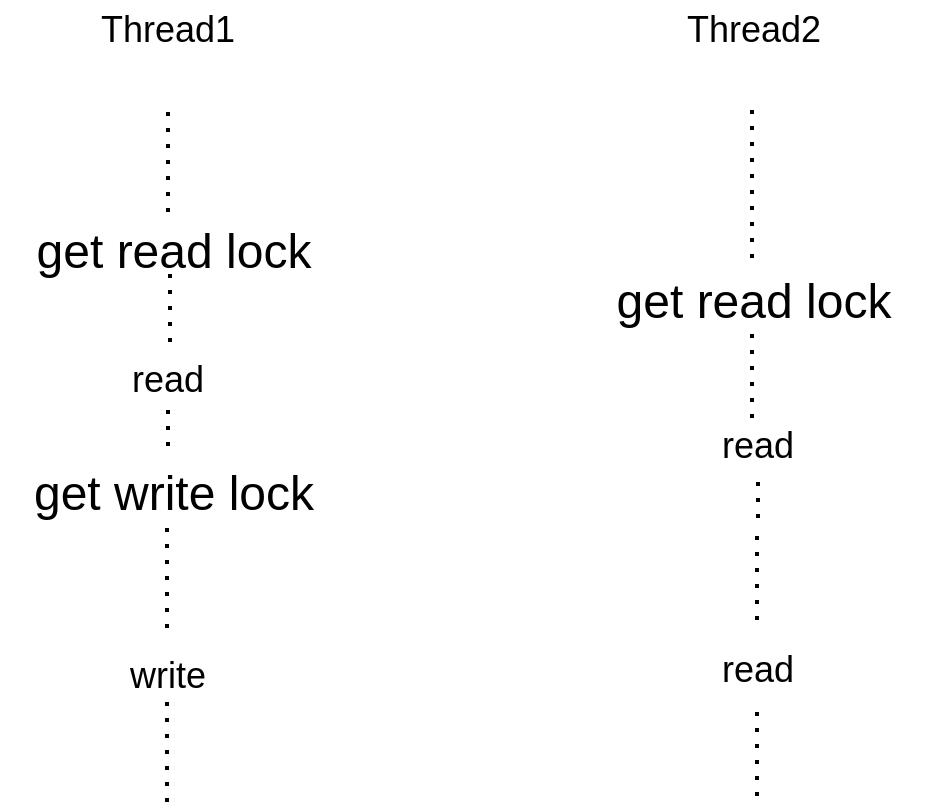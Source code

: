 <mxfile version="15.5.8" type="github">
  <diagram id="8J6REUTBVD5T_vvjOBfp" name="Page-1">
    <mxGraphModel dx="1038" dy="585" grid="0" gridSize="10" guides="1" tooltips="1" connect="1" arrows="1" fold="1" page="1" pageScale="1" pageWidth="1654" pageHeight="1169" math="0" shadow="0">
      <root>
        <mxCell id="0" />
        <mxCell id="1" parent="0" />
        <mxCell id="pVNb5r3wGCHKJoaLm37f-1" value="" style="endArrow=none;dashed=1;html=1;dashPattern=1 3;strokeWidth=2;rounded=0;" edge="1" parent="1">
          <mxGeometry width="50" height="50" relative="1" as="geometry">
            <mxPoint x="222" y="138" as="sourcePoint" />
            <mxPoint x="222" y="82" as="targetPoint" />
          </mxGeometry>
        </mxCell>
        <mxCell id="pVNb5r3wGCHKJoaLm37f-2" value="&lt;font style=&quot;font-size: 24px&quot;&gt;get read lock&lt;/font&gt;" style="text;html=1;strokeColor=none;fillColor=none;align=center;verticalAlign=middle;whiteSpace=wrap;rounded=0;" vertex="1" parent="1">
          <mxGeometry x="138" y="147" width="174" height="22" as="geometry" />
        </mxCell>
        <mxCell id="pVNb5r3wGCHKJoaLm37f-3" value="" style="endArrow=none;dashed=1;html=1;dashPattern=1 3;strokeWidth=2;rounded=0;" edge="1" parent="1">
          <mxGeometry width="50" height="50" relative="1" as="geometry">
            <mxPoint x="223" y="203" as="sourcePoint" />
            <mxPoint x="223" y="169" as="targetPoint" />
          </mxGeometry>
        </mxCell>
        <mxCell id="pVNb5r3wGCHKJoaLm37f-4" value="&lt;font style=&quot;font-size: 24px&quot;&gt;get write lock&lt;br&gt;&lt;/font&gt;" style="text;html=1;strokeColor=none;fillColor=none;align=center;verticalAlign=middle;whiteSpace=wrap;rounded=0;" vertex="1" parent="1">
          <mxGeometry x="138" y="268" width="174" height="22" as="geometry" />
        </mxCell>
        <mxCell id="pVNb5r3wGCHKJoaLm37f-5" value="" style="endArrow=none;dashed=1;html=1;dashPattern=1 3;strokeWidth=2;rounded=0;" edge="1" parent="1">
          <mxGeometry width="50" height="50" relative="1" as="geometry">
            <mxPoint x="514" y="161" as="sourcePoint" />
            <mxPoint x="514" y="82" as="targetPoint" />
          </mxGeometry>
        </mxCell>
        <mxCell id="pVNb5r3wGCHKJoaLm37f-6" value="&lt;font style=&quot;font-size: 24px&quot;&gt;get read lock&lt;/font&gt;" style="text;html=1;strokeColor=none;fillColor=none;align=center;verticalAlign=middle;whiteSpace=wrap;rounded=0;" vertex="1" parent="1">
          <mxGeometry x="428" y="172" width="174" height="22" as="geometry" />
        </mxCell>
        <mxCell id="pVNb5r3wGCHKJoaLm37f-7" value="" style="endArrow=none;dashed=1;html=1;dashPattern=1 3;strokeWidth=2;rounded=0;" edge="1" parent="1">
          <mxGeometry width="50" height="50" relative="1" as="geometry">
            <mxPoint x="514" y="241" as="sourcePoint" />
            <mxPoint x="514" y="199" as="targetPoint" />
          </mxGeometry>
        </mxCell>
        <mxCell id="pVNb5r3wGCHKJoaLm37f-10" value="&lt;font style=&quot;font-size: 18px&quot;&gt;read&lt;/font&gt;" style="text;html=1;strokeColor=none;fillColor=none;align=center;verticalAlign=middle;whiteSpace=wrap;rounded=0;fontSize=24;" vertex="1" parent="1">
          <mxGeometry x="192" y="205" width="60" height="30" as="geometry" />
        </mxCell>
        <mxCell id="pVNb5r3wGCHKJoaLm37f-11" value="" style="endArrow=none;dashed=1;html=1;dashPattern=1 3;strokeWidth=2;rounded=0;fontSize=18;entryX=0.5;entryY=1;entryDx=0;entryDy=0;" edge="1" parent="1" target="pVNb5r3wGCHKJoaLm37f-10">
          <mxGeometry width="50" height="50" relative="1" as="geometry">
            <mxPoint x="222" y="255" as="sourcePoint" />
            <mxPoint x="313" y="326" as="targetPoint" />
          </mxGeometry>
        </mxCell>
        <mxCell id="pVNb5r3wGCHKJoaLm37f-17" value="&lt;font style=&quot;font-size: 18px&quot;&gt;read&lt;/font&gt;" style="text;html=1;strokeColor=none;fillColor=none;align=center;verticalAlign=middle;whiteSpace=wrap;rounded=0;fontSize=24;" vertex="1" parent="1">
          <mxGeometry x="487" y="238" width="60" height="30" as="geometry" />
        </mxCell>
        <mxCell id="pVNb5r3wGCHKJoaLm37f-19" value="" style="endArrow=none;dashed=1;html=1;dashPattern=1 3;strokeWidth=2;rounded=0;fontSize=18;entryX=0.5;entryY=1;entryDx=0;entryDy=0;" edge="1" parent="1" target="pVNb5r3wGCHKJoaLm37f-17">
          <mxGeometry width="50" height="50" relative="1" as="geometry">
            <mxPoint x="517" y="291" as="sourcePoint" />
            <mxPoint x="699" y="206" as="targetPoint" />
          </mxGeometry>
        </mxCell>
        <mxCell id="pVNb5r3wGCHKJoaLm37f-20" value="Thread1" style="text;html=1;strokeColor=none;fillColor=none;align=center;verticalAlign=middle;whiteSpace=wrap;rounded=0;fontSize=18;" vertex="1" parent="1">
          <mxGeometry x="192" y="32" width="60" height="30" as="geometry" />
        </mxCell>
        <mxCell id="pVNb5r3wGCHKJoaLm37f-21" value="Thread2" style="text;html=1;strokeColor=none;fillColor=none;align=center;verticalAlign=middle;whiteSpace=wrap;rounded=0;fontSize=18;" vertex="1" parent="1">
          <mxGeometry x="485" y="32" width="60" height="30" as="geometry" />
        </mxCell>
        <mxCell id="pVNb5r3wGCHKJoaLm37f-22" value="" style="endArrow=none;dashed=1;html=1;dashPattern=1 3;strokeWidth=2;rounded=0;" edge="1" parent="1">
          <mxGeometry width="50" height="50" relative="1" as="geometry">
            <mxPoint x="221.5" y="346" as="sourcePoint" />
            <mxPoint x="221.5" y="290" as="targetPoint" />
          </mxGeometry>
        </mxCell>
        <mxCell id="pVNb5r3wGCHKJoaLm37f-23" value="&lt;font style=&quot;font-size: 18px&quot;&gt;write&lt;/font&gt;" style="text;html=1;strokeColor=none;fillColor=none;align=center;verticalAlign=middle;whiteSpace=wrap;rounded=0;fontSize=24;" vertex="1" parent="1">
          <mxGeometry x="192" y="353" width="60" height="30" as="geometry" />
        </mxCell>
        <mxCell id="pVNb5r3wGCHKJoaLm37f-24" value="" style="endArrow=none;dashed=1;html=1;dashPattern=1 3;strokeWidth=2;rounded=0;" edge="1" parent="1">
          <mxGeometry width="50" height="50" relative="1" as="geometry">
            <mxPoint x="221.5" y="433" as="sourcePoint" />
            <mxPoint x="221.5" y="377" as="targetPoint" />
          </mxGeometry>
        </mxCell>
        <mxCell id="pVNb5r3wGCHKJoaLm37f-25" value="" style="endArrow=none;dashed=1;html=1;dashPattern=1 3;strokeWidth=2;rounded=0;" edge="1" parent="1">
          <mxGeometry width="50" height="50" relative="1" as="geometry">
            <mxPoint x="516.5" y="342" as="sourcePoint" />
            <mxPoint x="516.5" y="300" as="targetPoint" />
          </mxGeometry>
        </mxCell>
        <mxCell id="pVNb5r3wGCHKJoaLm37f-26" value="&lt;font style=&quot;font-size: 18px&quot;&gt;read&lt;/font&gt;" style="text;html=1;strokeColor=none;fillColor=none;align=center;verticalAlign=middle;whiteSpace=wrap;rounded=0;fontSize=24;" vertex="1" parent="1">
          <mxGeometry x="487" y="350" width="60" height="30" as="geometry" />
        </mxCell>
        <mxCell id="pVNb5r3wGCHKJoaLm37f-27" value="" style="endArrow=none;dashed=1;html=1;dashPattern=1 3;strokeWidth=2;rounded=0;" edge="1" parent="1">
          <mxGeometry width="50" height="50" relative="1" as="geometry">
            <mxPoint x="516.5" y="430" as="sourcePoint" />
            <mxPoint x="516.5" y="388" as="targetPoint" />
          </mxGeometry>
        </mxCell>
      </root>
    </mxGraphModel>
  </diagram>
</mxfile>
